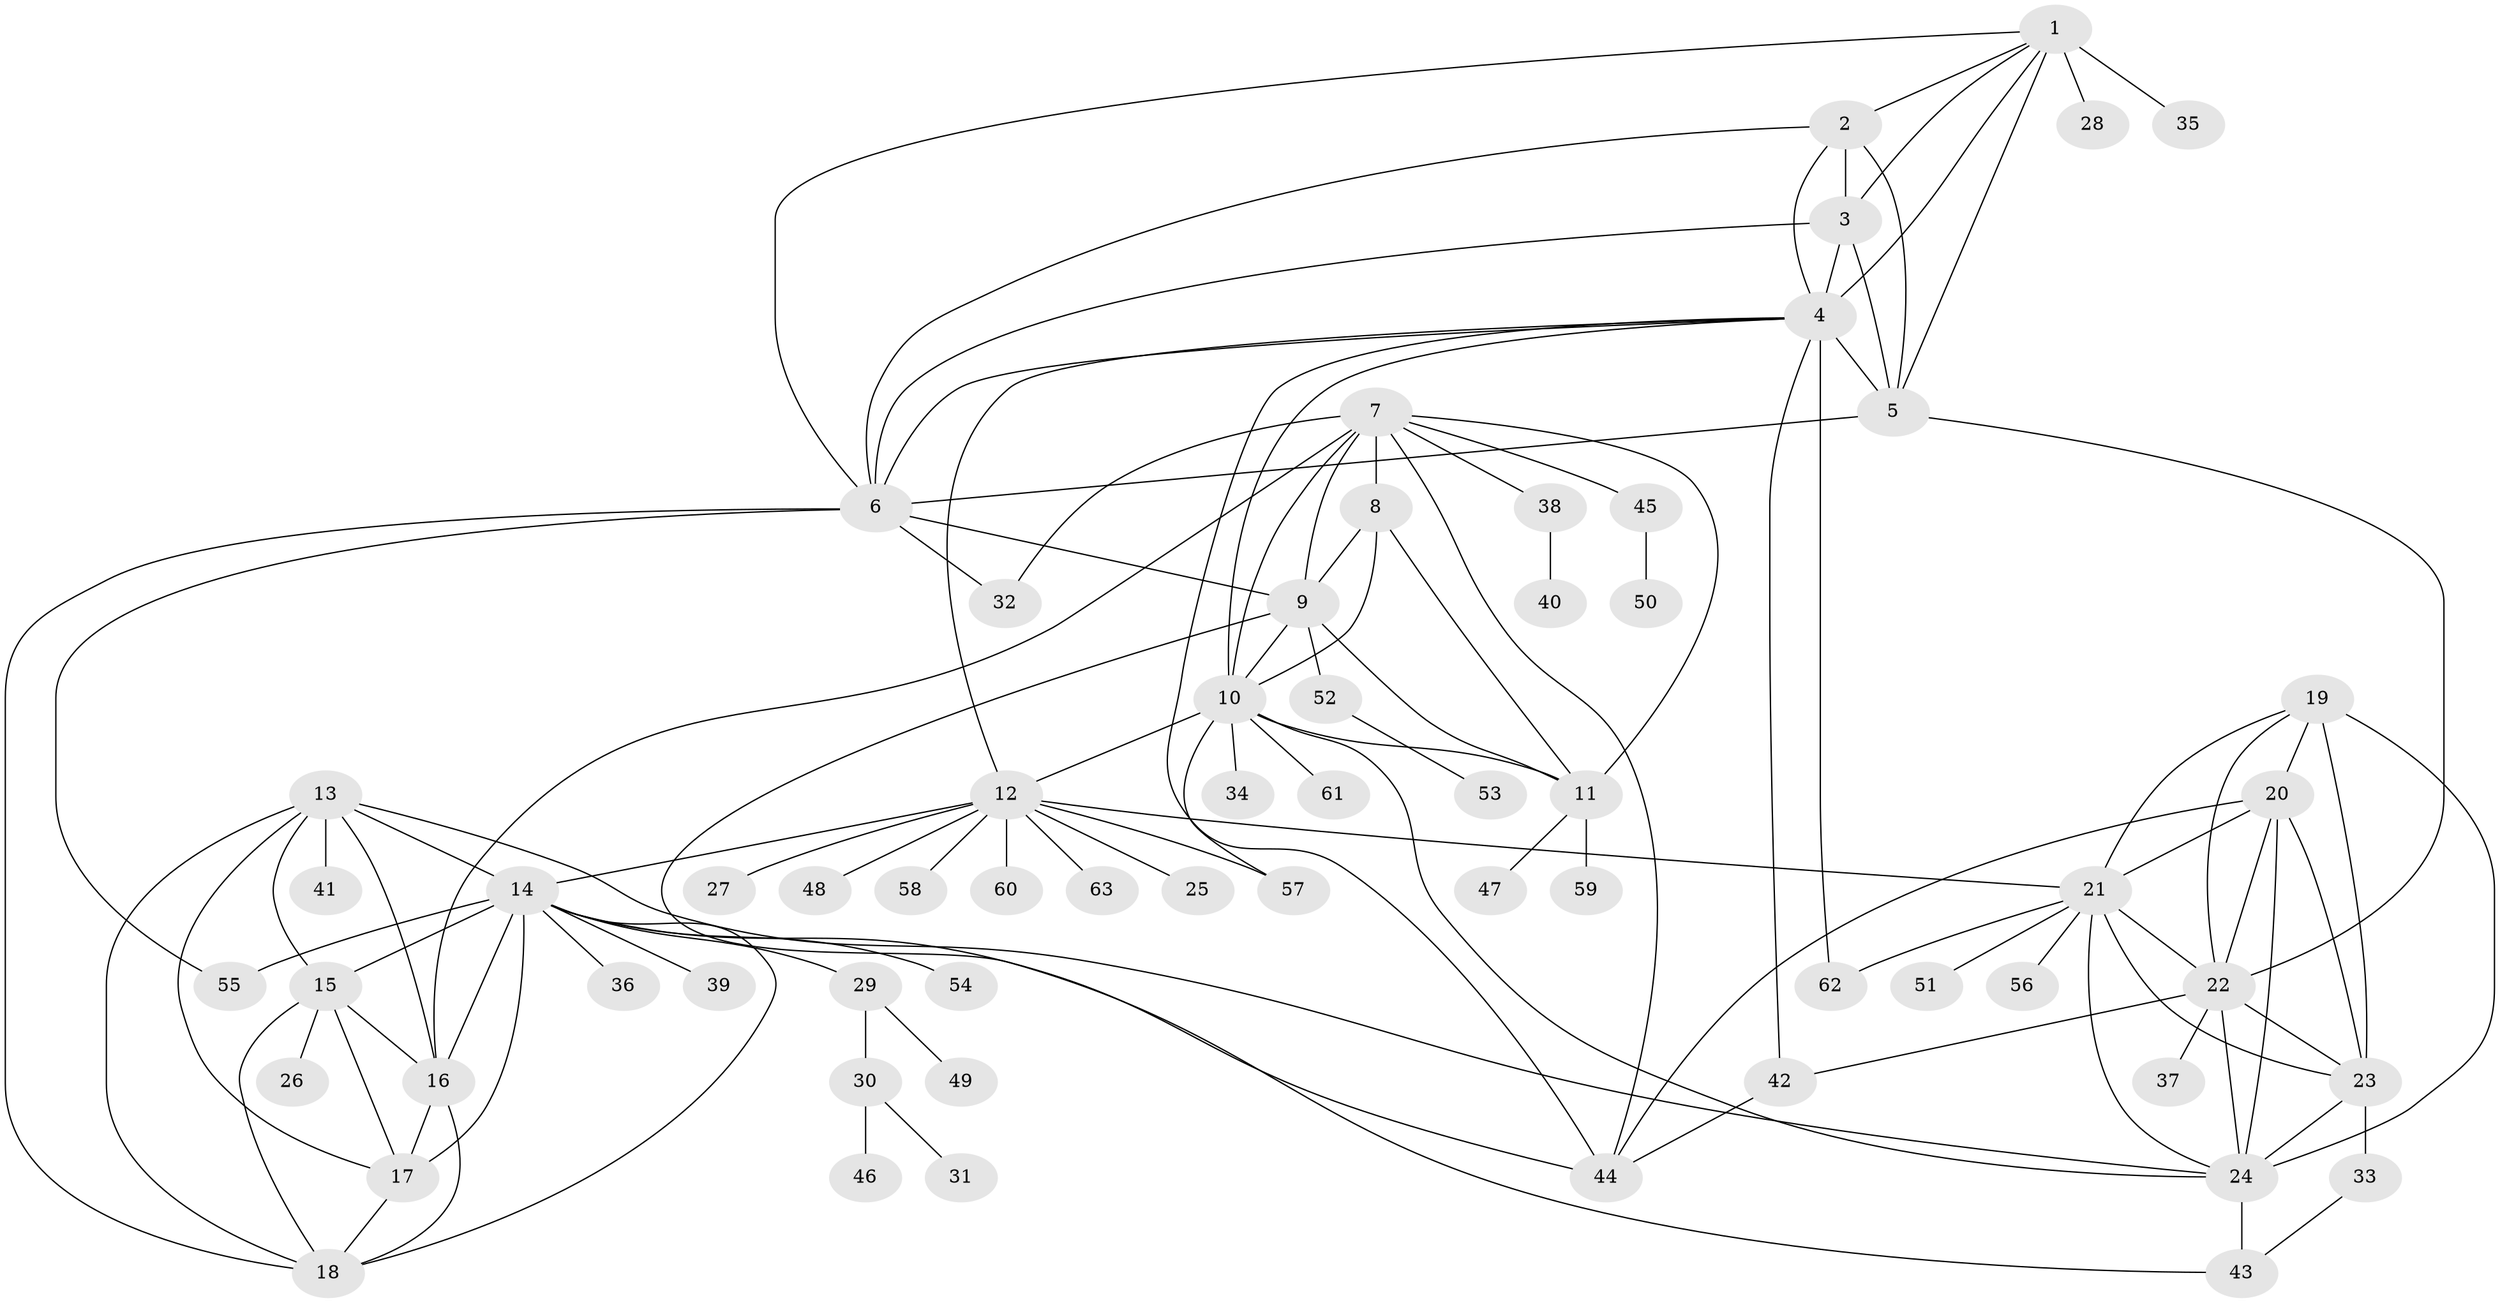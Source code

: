 // original degree distribution, {11: 0.008, 6: 0.04, 7: 0.072, 15: 0.008, 10: 0.016, 8: 0.032, 9: 0.04, 12: 0.016, 13: 0.008, 1: 0.568, 2: 0.136, 4: 0.024, 3: 0.024, 5: 0.008}
// Generated by graph-tools (version 1.1) at 2025/37/03/09/25 02:37:43]
// undirected, 63 vertices, 116 edges
graph export_dot {
graph [start="1"]
  node [color=gray90,style=filled];
  1;
  2;
  3;
  4;
  5;
  6;
  7;
  8;
  9;
  10;
  11;
  12;
  13;
  14;
  15;
  16;
  17;
  18;
  19;
  20;
  21;
  22;
  23;
  24;
  25;
  26;
  27;
  28;
  29;
  30;
  31;
  32;
  33;
  34;
  35;
  36;
  37;
  38;
  39;
  40;
  41;
  42;
  43;
  44;
  45;
  46;
  47;
  48;
  49;
  50;
  51;
  52;
  53;
  54;
  55;
  56;
  57;
  58;
  59;
  60;
  61;
  62;
  63;
  1 -- 2 [weight=1.0];
  1 -- 3 [weight=1.0];
  1 -- 4 [weight=1.0];
  1 -- 5 [weight=1.0];
  1 -- 6 [weight=1.0];
  1 -- 28 [weight=4.0];
  1 -- 35 [weight=1.0];
  2 -- 3 [weight=1.0];
  2 -- 4 [weight=1.0];
  2 -- 5 [weight=1.0];
  2 -- 6 [weight=1.0];
  3 -- 4 [weight=1.0];
  3 -- 5 [weight=1.0];
  3 -- 6 [weight=1.0];
  4 -- 5 [weight=9.0];
  4 -- 6 [weight=1.0];
  4 -- 10 [weight=1.0];
  4 -- 12 [weight=1.0];
  4 -- 42 [weight=1.0];
  4 -- 44 [weight=1.0];
  4 -- 62 [weight=1.0];
  5 -- 6 [weight=1.0];
  5 -- 22 [weight=1.0];
  6 -- 9 [weight=1.0];
  6 -- 18 [weight=1.0];
  6 -- 32 [weight=1.0];
  6 -- 55 [weight=1.0];
  7 -- 8 [weight=4.0];
  7 -- 9 [weight=2.0];
  7 -- 10 [weight=2.0];
  7 -- 11 [weight=2.0];
  7 -- 16 [weight=1.0];
  7 -- 32 [weight=1.0];
  7 -- 38 [weight=1.0];
  7 -- 44 [weight=1.0];
  7 -- 45 [weight=1.0];
  8 -- 9 [weight=1.0];
  8 -- 10 [weight=1.0];
  8 -- 11 [weight=1.0];
  9 -- 10 [weight=1.0];
  9 -- 11 [weight=1.0];
  9 -- 43 [weight=1.0];
  9 -- 52 [weight=1.0];
  10 -- 11 [weight=1.0];
  10 -- 12 [weight=1.0];
  10 -- 24 [weight=1.0];
  10 -- 34 [weight=1.0];
  10 -- 57 [weight=1.0];
  10 -- 61 [weight=1.0];
  11 -- 47 [weight=1.0];
  11 -- 59 [weight=1.0];
  12 -- 14 [weight=1.0];
  12 -- 21 [weight=1.0];
  12 -- 25 [weight=1.0];
  12 -- 27 [weight=1.0];
  12 -- 48 [weight=1.0];
  12 -- 57 [weight=1.0];
  12 -- 58 [weight=1.0];
  12 -- 60 [weight=1.0];
  12 -- 63 [weight=1.0];
  13 -- 14 [weight=1.0];
  13 -- 15 [weight=1.0];
  13 -- 16 [weight=1.0];
  13 -- 17 [weight=1.0];
  13 -- 18 [weight=1.0];
  13 -- 24 [weight=1.0];
  13 -- 41 [weight=1.0];
  14 -- 15 [weight=1.0];
  14 -- 16 [weight=1.0];
  14 -- 17 [weight=1.0];
  14 -- 18 [weight=1.0];
  14 -- 29 [weight=1.0];
  14 -- 36 [weight=1.0];
  14 -- 39 [weight=1.0];
  14 -- 44 [weight=1.0];
  14 -- 54 [weight=1.0];
  14 -- 55 [weight=1.0];
  15 -- 16 [weight=1.0];
  15 -- 17 [weight=1.0];
  15 -- 18 [weight=1.0];
  15 -- 26 [weight=1.0];
  16 -- 17 [weight=4.0];
  16 -- 18 [weight=1.0];
  17 -- 18 [weight=1.0];
  19 -- 20 [weight=1.0];
  19 -- 21 [weight=1.0];
  19 -- 22 [weight=1.0];
  19 -- 23 [weight=2.0];
  19 -- 24 [weight=1.0];
  20 -- 21 [weight=1.0];
  20 -- 22 [weight=1.0];
  20 -- 23 [weight=1.0];
  20 -- 24 [weight=1.0];
  20 -- 44 [weight=1.0];
  21 -- 22 [weight=1.0];
  21 -- 23 [weight=1.0];
  21 -- 24 [weight=1.0];
  21 -- 51 [weight=1.0];
  21 -- 56 [weight=1.0];
  21 -- 62 [weight=1.0];
  22 -- 23 [weight=1.0];
  22 -- 24 [weight=1.0];
  22 -- 37 [weight=1.0];
  22 -- 42 [weight=1.0];
  23 -- 24 [weight=1.0];
  23 -- 33 [weight=7.0];
  24 -- 43 [weight=1.0];
  29 -- 30 [weight=1.0];
  29 -- 49 [weight=1.0];
  30 -- 31 [weight=1.0];
  30 -- 46 [weight=1.0];
  33 -- 43 [weight=1.0];
  38 -- 40 [weight=1.0];
  42 -- 44 [weight=1.0];
  45 -- 50 [weight=1.0];
  52 -- 53 [weight=1.0];
}
